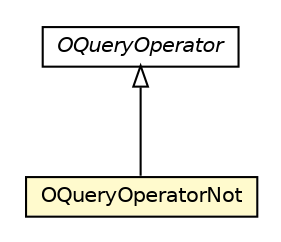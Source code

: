 #!/usr/local/bin/dot
#
# Class diagram 
# Generated by UMLGraph version R5_6-24-gf6e263 (http://www.umlgraph.org/)
#

digraph G {
	edge [fontname="Helvetica",fontsize=10,labelfontname="Helvetica",labelfontsize=10];
	node [fontname="Helvetica",fontsize=10,shape=plaintext];
	nodesep=0.25;
	ranksep=0.5;
	// com.orientechnologies.orient.core.sql.operator.OQueryOperatorNot
	c5191428 [label=<<table title="com.orientechnologies.orient.core.sql.operator.OQueryOperatorNot" border="0" cellborder="1" cellspacing="0" cellpadding="2" port="p" bgcolor="lemonChiffon" href="./OQueryOperatorNot.html">
		<tr><td><table border="0" cellspacing="0" cellpadding="1">
<tr><td align="center" balign="center"> OQueryOperatorNot </td></tr>
		</table></td></tr>
		</table>>, URL="./OQueryOperatorNot.html", fontname="Helvetica", fontcolor="black", fontsize=10.0];
	// com.orientechnologies.orient.core.sql.operator.OQueryOperator
	c5191438 [label=<<table title="com.orientechnologies.orient.core.sql.operator.OQueryOperator" border="0" cellborder="1" cellspacing="0" cellpadding="2" port="p" href="./OQueryOperator.html">
		<tr><td><table border="0" cellspacing="0" cellpadding="1">
<tr><td align="center" balign="center"><font face="Helvetica-Oblique"> OQueryOperator </font></td></tr>
		</table></td></tr>
		</table>>, URL="./OQueryOperator.html", fontname="Helvetica", fontcolor="black", fontsize=10.0];
	//com.orientechnologies.orient.core.sql.operator.OQueryOperatorNot extends com.orientechnologies.orient.core.sql.operator.OQueryOperator
	c5191438:p -> c5191428:p [dir=back,arrowtail=empty];
}

